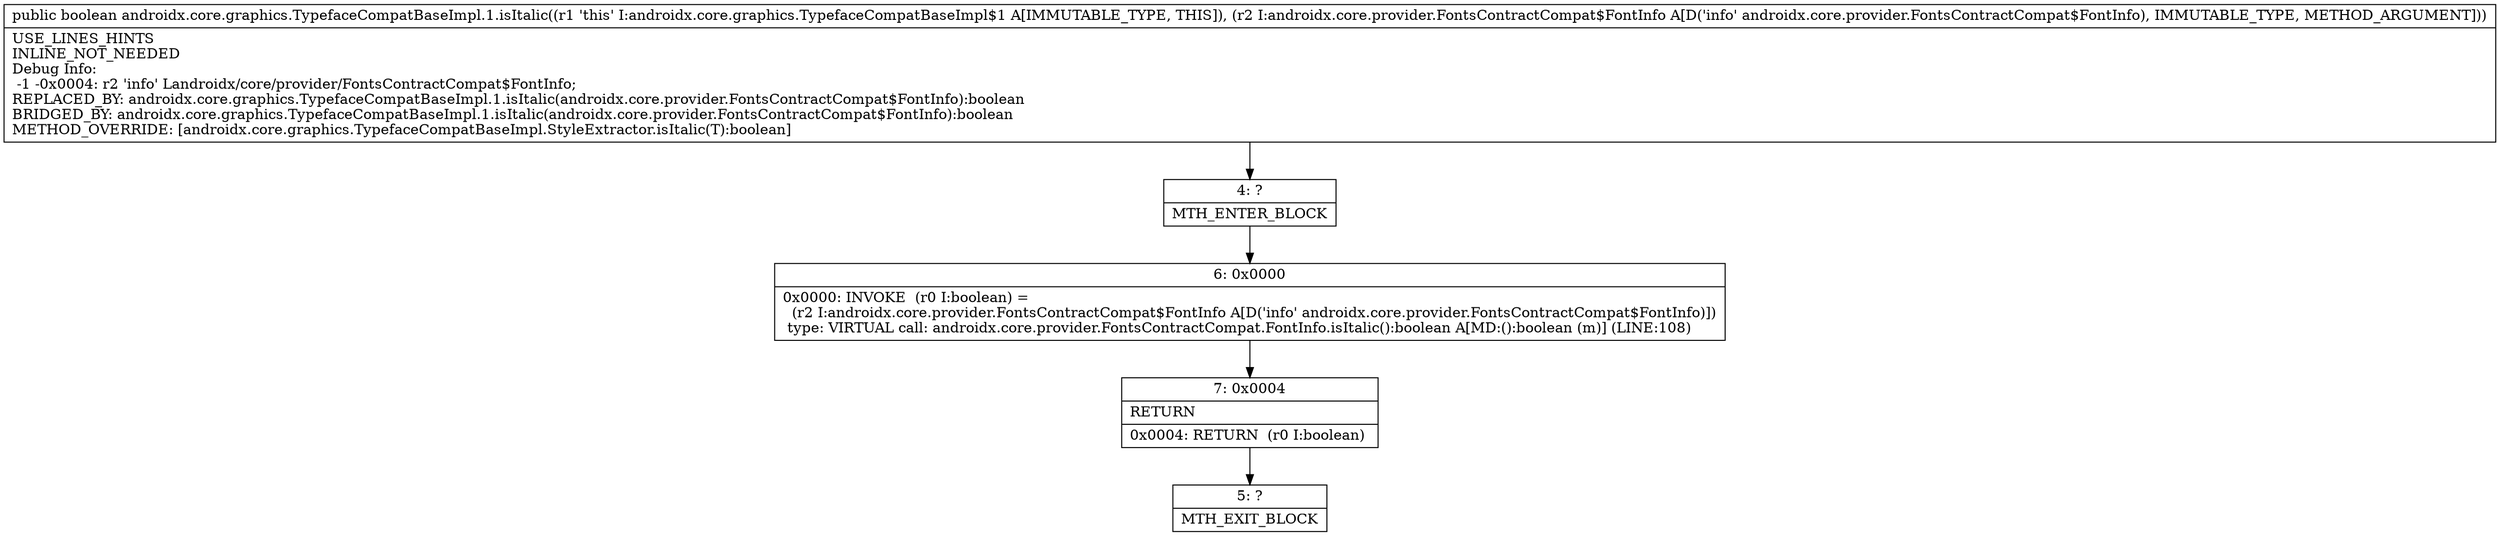 digraph "CFG forandroidx.core.graphics.TypefaceCompatBaseImpl.1.isItalic(Landroidx\/core\/provider\/FontsContractCompat$FontInfo;)Z" {
Node_4 [shape=record,label="{4\:\ ?|MTH_ENTER_BLOCK\l}"];
Node_6 [shape=record,label="{6\:\ 0x0000|0x0000: INVOKE  (r0 I:boolean) = \l  (r2 I:androidx.core.provider.FontsContractCompat$FontInfo A[D('info' androidx.core.provider.FontsContractCompat$FontInfo)])\l type: VIRTUAL call: androidx.core.provider.FontsContractCompat.FontInfo.isItalic():boolean A[MD:():boolean (m)] (LINE:108)\l}"];
Node_7 [shape=record,label="{7\:\ 0x0004|RETURN\l|0x0004: RETURN  (r0 I:boolean) \l}"];
Node_5 [shape=record,label="{5\:\ ?|MTH_EXIT_BLOCK\l}"];
MethodNode[shape=record,label="{public boolean androidx.core.graphics.TypefaceCompatBaseImpl.1.isItalic((r1 'this' I:androidx.core.graphics.TypefaceCompatBaseImpl$1 A[IMMUTABLE_TYPE, THIS]), (r2 I:androidx.core.provider.FontsContractCompat$FontInfo A[D('info' androidx.core.provider.FontsContractCompat$FontInfo), IMMUTABLE_TYPE, METHOD_ARGUMENT]))  | USE_LINES_HINTS\lINLINE_NOT_NEEDED\lDebug Info:\l  \-1 \-0x0004: r2 'info' Landroidx\/core\/provider\/FontsContractCompat$FontInfo;\lREPLACED_BY: androidx.core.graphics.TypefaceCompatBaseImpl.1.isItalic(androidx.core.provider.FontsContractCompat$FontInfo):boolean\lBRIDGED_BY: androidx.core.graphics.TypefaceCompatBaseImpl.1.isItalic(androidx.core.provider.FontsContractCompat$FontInfo):boolean\lMETHOD_OVERRIDE: [androidx.core.graphics.TypefaceCompatBaseImpl.StyleExtractor.isItalic(T):boolean]\l}"];
MethodNode -> Node_4;Node_4 -> Node_6;
Node_6 -> Node_7;
Node_7 -> Node_5;
}

